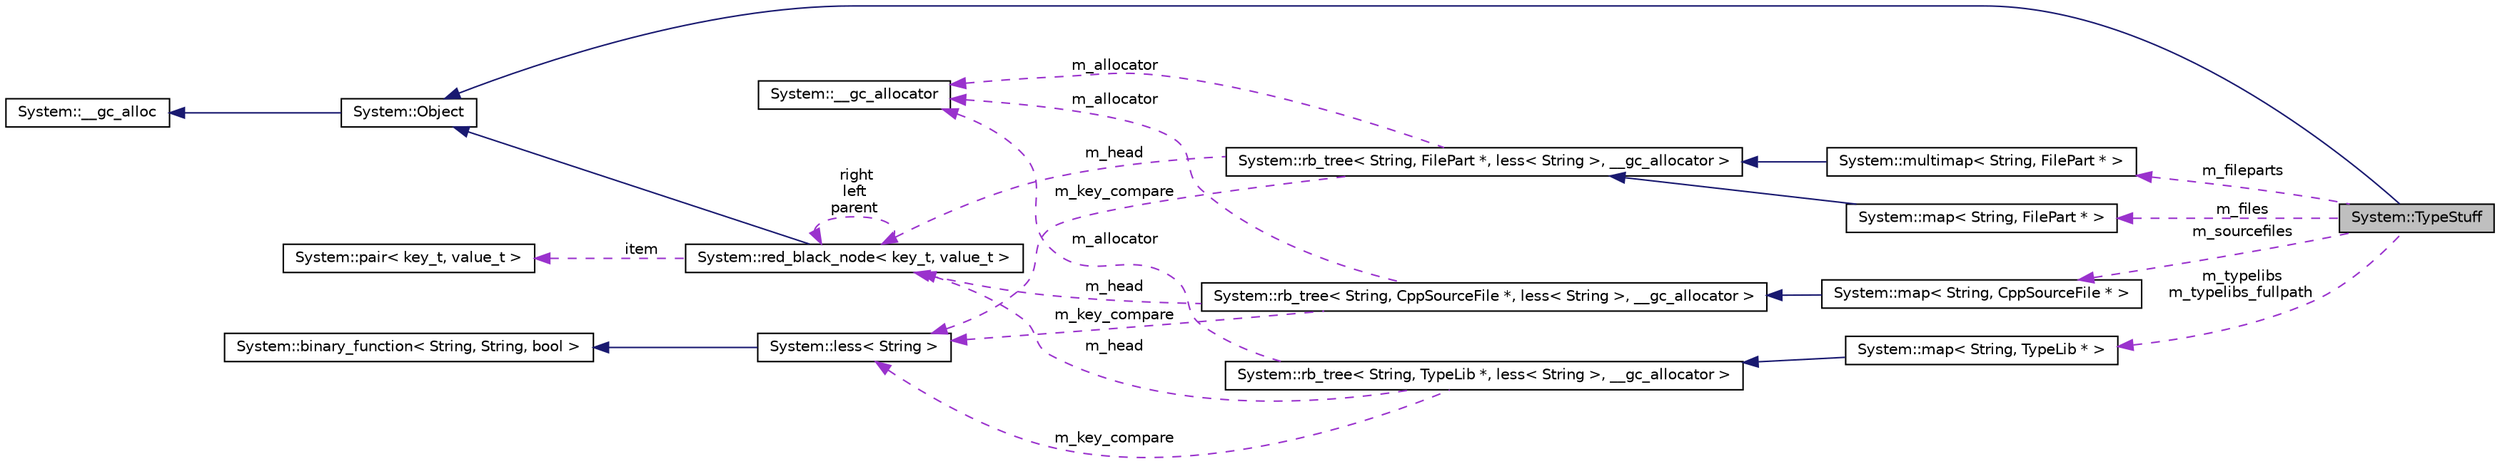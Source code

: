 digraph G
{
  edge [fontname="Helvetica",fontsize="10",labelfontname="Helvetica",labelfontsize="10"];
  node [fontname="Helvetica",fontsize="10",shape=record];
  rankdir="LR";
  Node1 [label="System::TypeStuff",height=0.2,width=0.4,color="black", fillcolor="grey75", style="filled" fontcolor="black"];
  Node2 -> Node1 [dir="back",color="midnightblue",fontsize="10",style="solid",fontname="Helvetica"];
  Node2 [label="System::Object",height=0.2,width=0.4,color="black", fillcolor="white", style="filled",URL="$class_system_1_1_object.html"];
  Node3 -> Node2 [dir="back",color="midnightblue",fontsize="10",style="solid",fontname="Helvetica"];
  Node3 [label="System::__gc_alloc",height=0.2,width=0.4,color="black", fillcolor="white", style="filled",URL="$class_system_1_1____gc__alloc.html"];
  Node4 -> Node1 [dir="back",color="darkorchid3",fontsize="10",style="dashed",label=" m_typelibs\nm_typelibs_fullpath" ,fontname="Helvetica"];
  Node4 [label="System::map\< String, TypeLib * \>",height=0.2,width=0.4,color="black", fillcolor="white", style="filled",URL="$class_system_1_1map.html"];
  Node5 -> Node4 [dir="back",color="midnightblue",fontsize="10",style="solid",fontname="Helvetica"];
  Node5 [label="System::rb_tree\< String, TypeLib *, less\< String \>, __gc_allocator \>",height=0.2,width=0.4,color="black", fillcolor="white", style="filled",URL="$class_system_1_1rb__tree.html"];
  Node6 -> Node5 [dir="back",color="darkorchid3",fontsize="10",style="dashed",label=" m_allocator" ,fontname="Helvetica"];
  Node6 [label="System::__gc_allocator",height=0.2,width=0.4,color="black", fillcolor="white", style="filled",URL="$class_system_1_1____gc__allocator.html"];
  Node7 -> Node5 [dir="back",color="darkorchid3",fontsize="10",style="dashed",label=" m_key_compare" ,fontname="Helvetica"];
  Node7 [label="System::less\< String \>",height=0.2,width=0.4,color="black", fillcolor="white", style="filled",URL="$class_system_1_1less_3_01_string_01_4.html"];
  Node8 -> Node7 [dir="back",color="midnightblue",fontsize="10",style="solid",fontname="Helvetica"];
  Node8 [label="System::binary_function\< String, String, bool \>",height=0.2,width=0.4,color="black", fillcolor="white", style="filled",URL="$class_system_1_1binary__function.html"];
  Node9 -> Node5 [dir="back",color="darkorchid3",fontsize="10",style="dashed",label=" m_head" ,fontname="Helvetica"];
  Node9 [label="System::red_black_node\< key_t, value_t \>",height=0.2,width=0.4,color="black", fillcolor="white", style="filled",URL="$class_system_1_1red__black__node.html"];
  Node2 -> Node9 [dir="back",color="midnightblue",fontsize="10",style="solid",fontname="Helvetica"];
  Node9 -> Node9 [dir="back",color="darkorchid3",fontsize="10",style="dashed",label=" right\nleft\nparent" ,fontname="Helvetica"];
  Node10 -> Node9 [dir="back",color="darkorchid3",fontsize="10",style="dashed",label=" item" ,fontname="Helvetica"];
  Node10 [label="System::pair\< key_t, value_t \>",height=0.2,width=0.4,color="black", fillcolor="white", style="filled",URL="$class_system_1_1pair.html"];
  Node11 -> Node1 [dir="back",color="darkorchid3",fontsize="10",style="dashed",label=" m_sourcefiles" ,fontname="Helvetica"];
  Node11 [label="System::map\< String, CppSourceFile * \>",height=0.2,width=0.4,color="black", fillcolor="white", style="filled",URL="$class_system_1_1map.html"];
  Node12 -> Node11 [dir="back",color="midnightblue",fontsize="10",style="solid",fontname="Helvetica"];
  Node12 [label="System::rb_tree\< String, CppSourceFile *, less\< String \>, __gc_allocator \>",height=0.2,width=0.4,color="black", fillcolor="white", style="filled",URL="$class_system_1_1rb__tree.html"];
  Node6 -> Node12 [dir="back",color="darkorchid3",fontsize="10",style="dashed",label=" m_allocator" ,fontname="Helvetica"];
  Node7 -> Node12 [dir="back",color="darkorchid3",fontsize="10",style="dashed",label=" m_key_compare" ,fontname="Helvetica"];
  Node9 -> Node12 [dir="back",color="darkorchid3",fontsize="10",style="dashed",label=" m_head" ,fontname="Helvetica"];
  Node13 -> Node1 [dir="back",color="darkorchid3",fontsize="10",style="dashed",label=" m_files" ,fontname="Helvetica"];
  Node13 [label="System::map\< String, FilePart * \>",height=0.2,width=0.4,color="black", fillcolor="white", style="filled",URL="$class_system_1_1map.html"];
  Node14 -> Node13 [dir="back",color="midnightblue",fontsize="10",style="solid",fontname="Helvetica"];
  Node14 [label="System::rb_tree\< String, FilePart *, less\< String \>, __gc_allocator \>",height=0.2,width=0.4,color="black", fillcolor="white", style="filled",URL="$class_system_1_1rb__tree.html"];
  Node6 -> Node14 [dir="back",color="darkorchid3",fontsize="10",style="dashed",label=" m_allocator" ,fontname="Helvetica"];
  Node7 -> Node14 [dir="back",color="darkorchid3",fontsize="10",style="dashed",label=" m_key_compare" ,fontname="Helvetica"];
  Node9 -> Node14 [dir="back",color="darkorchid3",fontsize="10",style="dashed",label=" m_head" ,fontname="Helvetica"];
  Node15 -> Node1 [dir="back",color="darkorchid3",fontsize="10",style="dashed",label=" m_fileparts" ,fontname="Helvetica"];
  Node15 [label="System::multimap\< String, FilePart * \>",height=0.2,width=0.4,color="black", fillcolor="white", style="filled",URL="$class_system_1_1multimap.html"];
  Node14 -> Node15 [dir="back",color="midnightblue",fontsize="10",style="solid",fontname="Helvetica"];
}
